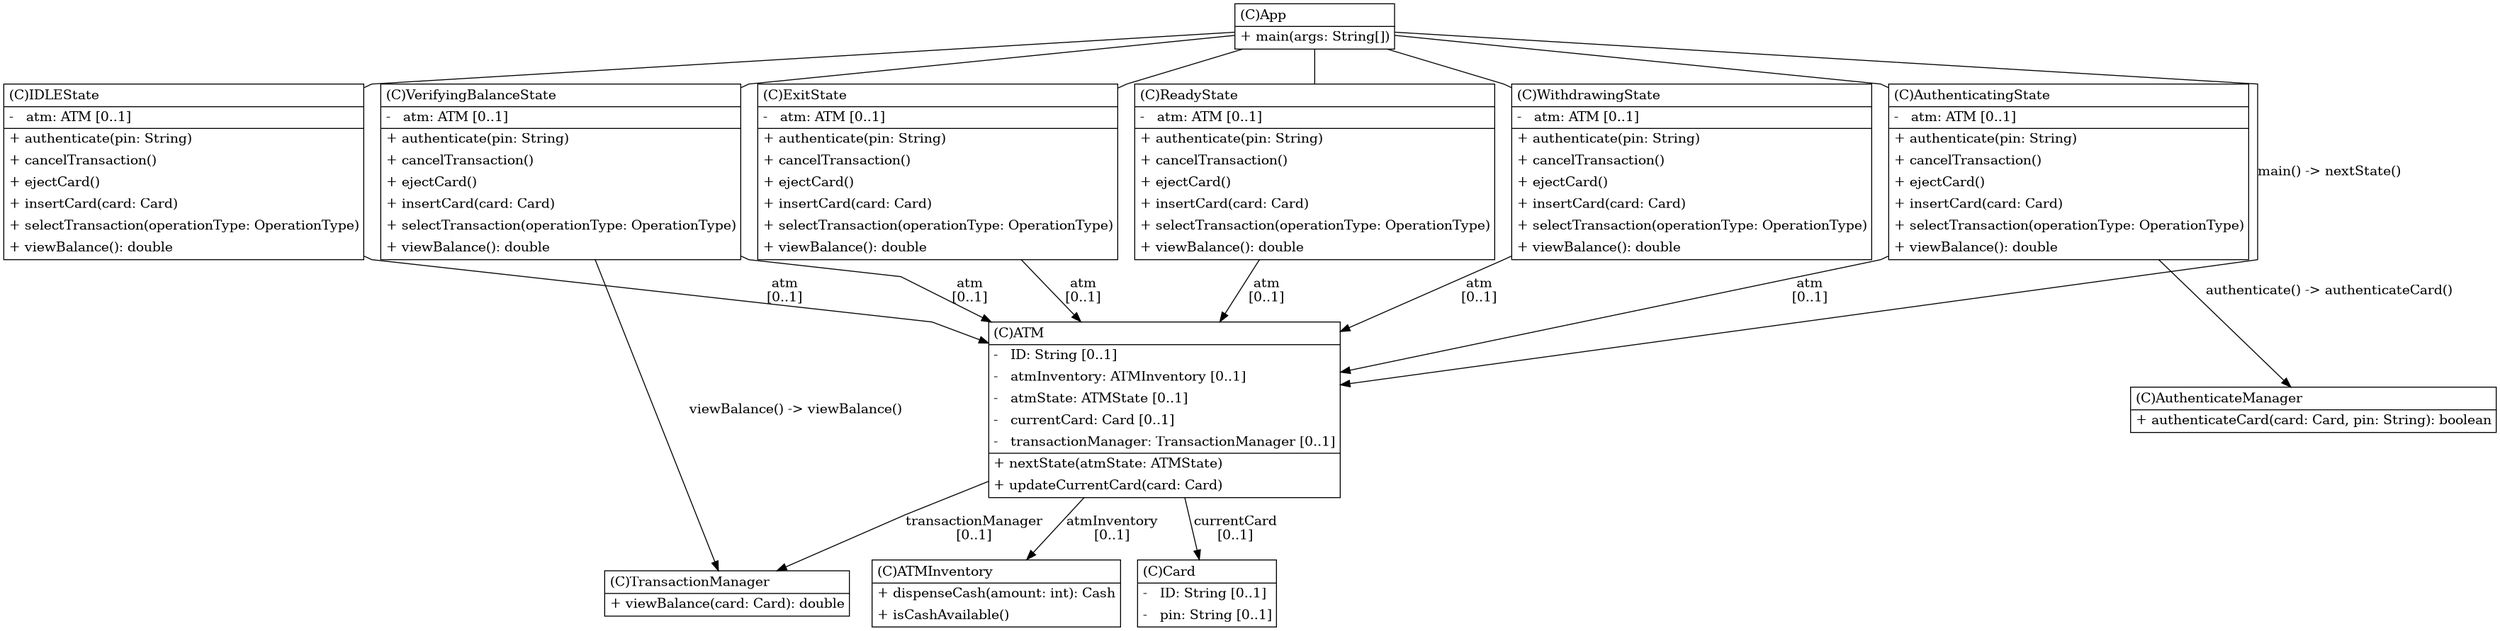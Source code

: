 @startuml

/' diagram meta data start
config=StructureConfiguration;
{
  "projectClassification": {
    "searchMode": "OpenProject", // OpenProject, AllProjects
    "includedProjects": "",
    "pathEndKeywords": "*.impl",
    "isClientPath": "",
    "isClientName": "",
    "isTestPath": "",
    "isTestName": "",
    "isMappingPath": "",
    "isMappingName": "",
    "isDataAccessPath": "",
    "isDataAccessName": "",
    "isDataStructurePath": "",
    "isDataStructureName": "",
    "isInterfaceStructuresPath": "",
    "isInterfaceStructuresName": "",
    "isEntryPointPath": "",
    "isEntryPointName": "",
    "treatFinalFieldsAsMandatory": false
  },
  "graphRestriction": {
    "classPackageExcludeFilter": "",
    "classPackageIncludeFilter": "",
    "classNameExcludeFilter": "",
    "classNameIncludeFilter": "",
    "methodNameExcludeFilter": "",
    "methodNameIncludeFilter": "",
    "removeByInheritance": "", // inheritance/annotation based filtering is done in a second step
    "removeByAnnotation": "",
    "removeByClassPackage": "", // cleanup the graph after inheritance/annotation based filtering is done
    "removeByClassName": "",
    "cutMappings": false,
    "cutEnum": false,
    "cutTests": true,
    "cutClient": true,
    "cutDataAccess": false,
    "cutInterfaceStructures": false,
    "cutDataStructures": false,
    "cutGetterAndSetter": true,
    "cutConstructors": true
  },
  "graphTraversal": {
    "forwardDepth": 3,
    "backwardDepth": 3,
    "classPackageExcludeFilter": "",
    "classPackageIncludeFilter": "",
    "classNameExcludeFilter": "",
    "classNameIncludeFilter": "",
    "methodNameExcludeFilter": "",
    "methodNameIncludeFilter": "",
    "hideMappings": false,
    "hideDataStructures": false,
    "hidePrivateMethods": false,
    "hideInterfaceCalls": true, // indirection: implementation -> interface (is hidden) -> implementation
    "onlyShowApplicationEntryPoints": false, // root node is included
    "useMethodCallsForStructureDiagram": "ForwardOnly" // ForwardOnly, BothDirections, No
  },
  "details": {
    "aggregation": "None", // ByClass, GroupByClass, None
    "showClassGenericTypes": true,
    "showMethods": true,
    "showMethodParameterNames": true,
    "showMethodParameterTypes": true,
    "showMethodReturnType": true,
    "showPackageLevels": 5,
    "showDetailedClassStructure": true
  },
  "rootClass": "com.lld.atm.App",
  "extensionCallbackMethod": "" // qualified.class.name#methodName - signature: public static String method(String)
}
diagram meta data end '/



digraph g {
    rankdir="TB"
    splines=polyline
    

'nodes 
ATM1525052707[
	label=<<TABLE BORDER="1" CELLBORDER="0" CELLPADDING="4" CELLSPACING="0">
<TR><TD ALIGN="LEFT" >(C)ATM</TD></TR>
<HR/>
<TR><TD ALIGN="LEFT" >-   ID: String [0..1]</TD></TR>
<TR><TD ALIGN="LEFT" >-   atmInventory: ATMInventory [0..1]</TD></TR>
<TR><TD ALIGN="LEFT" >-   atmState: ATMState [0..1]</TD></TR>
<TR><TD ALIGN="LEFT" >-   currentCard: Card [0..1]</TD></TR>
<TR><TD ALIGN="LEFT" >-   transactionManager: TransactionManager [0..1]</TD></TR>
<HR/>
<TR><TD ALIGN="LEFT" >+ nextState(atmState: ATMState)</TD></TR>
<TR><TD ALIGN="LEFT" >+ updateCurrentCard(card: Card)</TD></TR>
</TABLE>>
	style=filled
	margin=0
	shape=plaintext
	fillcolor="#FFFFFF"
];

ATMInventory1964549321[
	label=<<TABLE BORDER="1" CELLBORDER="0" CELLPADDING="4" CELLSPACING="0">
<TR><TD ALIGN="LEFT" >(C)ATMInventory</TD></TR>
<HR/>
<TR><TD ALIGN="LEFT" >+ dispenseCash(amount: int): Cash</TD></TR>
<TR><TD ALIGN="LEFT" >+ isCashAvailable()</TD></TR>
</TABLE>>
	style=filled
	margin=0
	shape=plaintext
	fillcolor="#FFFFFF"
];

App1525052707[
	label=<<TABLE BORDER="1" CELLBORDER="0" CELLPADDING="4" CELLSPACING="0">
<TR><TD ALIGN="LEFT" >(C)App</TD></TR>
<HR/>
<TR><TD ALIGN="LEFT" >+ main(args: String[])</TD></TR>
</TABLE>>
	style=filled
	margin=0
	shape=plaintext
	fillcolor="#FFFFFF"
];

AuthenticateManager1964549321[
	label=<<TABLE BORDER="1" CELLBORDER="0" CELLPADDING="4" CELLSPACING="0">
<TR><TD ALIGN="LEFT" >(C)AuthenticateManager</TD></TR>
<HR/>
<TR><TD ALIGN="LEFT" >+ authenticateCard(card: Card, pin: String): boolean</TD></TR>
</TABLE>>
	style=filled
	margin=0
	shape=plaintext
	fillcolor="#FFFFFF"
];

AuthenticatingState1724409506[
	label=<<TABLE BORDER="1" CELLBORDER="0" CELLPADDING="4" CELLSPACING="0">
<TR><TD ALIGN="LEFT" >(C)AuthenticatingState</TD></TR>
<HR/>
<TR><TD ALIGN="LEFT" >-   atm: ATM [0..1]</TD></TR>
<HR/>
<TR><TD ALIGN="LEFT" >+ authenticate(pin: String)</TD></TR>
<TR><TD ALIGN="LEFT" >+ cancelTransaction()</TD></TR>
<TR><TD ALIGN="LEFT" >+ ejectCard()</TD></TR>
<TR><TD ALIGN="LEFT" >+ insertCard(card: Card)</TD></TR>
<TR><TD ALIGN="LEFT" >+ selectTransaction(operationType: OperationType)</TD></TR>
<TR><TD ALIGN="LEFT" >+ viewBalance(): double</TD></TR>
</TABLE>>
	style=filled
	margin=0
	shape=plaintext
	fillcolor="#FFFFFF"
];

Card558626379[
	label=<<TABLE BORDER="1" CELLBORDER="0" CELLPADDING="4" CELLSPACING="0">
<TR><TD ALIGN="LEFT" >(C)Card</TD></TR>
<HR/>
<TR><TD ALIGN="LEFT" >-   ID: String [0..1]</TD></TR>
<TR><TD ALIGN="LEFT" >-   pin: String [0..1]</TD></TR>
</TABLE>>
	style=filled
	margin=0
	shape=plaintext
	fillcolor="#FFFFFF"
];

ExitState1724409506[
	label=<<TABLE BORDER="1" CELLBORDER="0" CELLPADDING="4" CELLSPACING="0">
<TR><TD ALIGN="LEFT" >(C)ExitState</TD></TR>
<HR/>
<TR><TD ALIGN="LEFT" >-   atm: ATM [0..1]</TD></TR>
<HR/>
<TR><TD ALIGN="LEFT" >+ authenticate(pin: String)</TD></TR>
<TR><TD ALIGN="LEFT" >+ cancelTransaction()</TD></TR>
<TR><TD ALIGN="LEFT" >+ ejectCard()</TD></TR>
<TR><TD ALIGN="LEFT" >+ insertCard(card: Card)</TD></TR>
<TR><TD ALIGN="LEFT" >+ selectTransaction(operationType: OperationType)</TD></TR>
<TR><TD ALIGN="LEFT" >+ viewBalance(): double</TD></TR>
</TABLE>>
	style=filled
	margin=0
	shape=plaintext
	fillcolor="#FFFFFF"
];

IDLEState1724409506[
	label=<<TABLE BORDER="1" CELLBORDER="0" CELLPADDING="4" CELLSPACING="0">
<TR><TD ALIGN="LEFT" >(C)IDLEState</TD></TR>
<HR/>
<TR><TD ALIGN="LEFT" >-   atm: ATM [0..1]</TD></TR>
<HR/>
<TR><TD ALIGN="LEFT" >+ authenticate(pin: String)</TD></TR>
<TR><TD ALIGN="LEFT" >+ cancelTransaction()</TD></TR>
<TR><TD ALIGN="LEFT" >+ ejectCard()</TD></TR>
<TR><TD ALIGN="LEFT" >+ insertCard(card: Card)</TD></TR>
<TR><TD ALIGN="LEFT" >+ selectTransaction(operationType: OperationType)</TD></TR>
<TR><TD ALIGN="LEFT" >+ viewBalance(): double</TD></TR>
</TABLE>>
	style=filled
	margin=0
	shape=plaintext
	fillcolor="#FFFFFF"
];

ReadyState1724409506[
	label=<<TABLE BORDER="1" CELLBORDER="0" CELLPADDING="4" CELLSPACING="0">
<TR><TD ALIGN="LEFT" >(C)ReadyState</TD></TR>
<HR/>
<TR><TD ALIGN="LEFT" >-   atm: ATM [0..1]</TD></TR>
<HR/>
<TR><TD ALIGN="LEFT" >+ authenticate(pin: String)</TD></TR>
<TR><TD ALIGN="LEFT" >+ cancelTransaction()</TD></TR>
<TR><TD ALIGN="LEFT" >+ ejectCard()</TD></TR>
<TR><TD ALIGN="LEFT" >+ insertCard(card: Card)</TD></TR>
<TR><TD ALIGN="LEFT" >+ selectTransaction(operationType: OperationType)</TD></TR>
<TR><TD ALIGN="LEFT" >+ viewBalance(): double</TD></TR>
</TABLE>>
	style=filled
	margin=0
	shape=plaintext
	fillcolor="#FFFFFF"
];

TransactionManager1964549321[
	label=<<TABLE BORDER="1" CELLBORDER="0" CELLPADDING="4" CELLSPACING="0">
<TR><TD ALIGN="LEFT" >(C)TransactionManager</TD></TR>
<HR/>
<TR><TD ALIGN="LEFT" >+ viewBalance(card: Card): double</TD></TR>
</TABLE>>
	style=filled
	margin=0
	shape=plaintext
	fillcolor="#FFFFFF"
];

VerifyingBalanceState1724409506[
	label=<<TABLE BORDER="1" CELLBORDER="0" CELLPADDING="4" CELLSPACING="0">
<TR><TD ALIGN="LEFT" >(C)VerifyingBalanceState</TD></TR>
<HR/>
<TR><TD ALIGN="LEFT" >-   atm: ATM [0..1]</TD></TR>
<HR/>
<TR><TD ALIGN="LEFT" >+ authenticate(pin: String)</TD></TR>
<TR><TD ALIGN="LEFT" >+ cancelTransaction()</TD></TR>
<TR><TD ALIGN="LEFT" >+ ejectCard()</TD></TR>
<TR><TD ALIGN="LEFT" >+ insertCard(card: Card)</TD></TR>
<TR><TD ALIGN="LEFT" >+ selectTransaction(operationType: OperationType)</TD></TR>
<TR><TD ALIGN="LEFT" >+ viewBalance(): double</TD></TR>
</TABLE>>
	style=filled
	margin=0
	shape=plaintext
	fillcolor="#FFFFFF"
];

WithdrawingState1724409506[
	label=<<TABLE BORDER="1" CELLBORDER="0" CELLPADDING="4" CELLSPACING="0">
<TR><TD ALIGN="LEFT" >(C)WithdrawingState</TD></TR>
<HR/>
<TR><TD ALIGN="LEFT" >-   atm: ATM [0..1]</TD></TR>
<HR/>
<TR><TD ALIGN="LEFT" >+ authenticate(pin: String)</TD></TR>
<TR><TD ALIGN="LEFT" >+ cancelTransaction()</TD></TR>
<TR><TD ALIGN="LEFT" >+ ejectCard()</TD></TR>
<TR><TD ALIGN="LEFT" >+ insertCard(card: Card)</TD></TR>
<TR><TD ALIGN="LEFT" >+ selectTransaction(operationType: OperationType)</TD></TR>
<TR><TD ALIGN="LEFT" >+ viewBalance(): double</TD></TR>
</TABLE>>
	style=filled
	margin=0
	shape=plaintext
	fillcolor="#FFFFFF"
];

'edges    
ATM1525052707 -> ATMInventory1964549321[label="atmInventory
[0..1]"];
ATM1525052707 -> Card558626379[label="currentCard
[0..1]"];
ATM1525052707 -> TransactionManager1964549321[label="transactionManager
[0..1]"];
App1525052707 -> ATM1525052707[label="main() -> nextState()"];
App1525052707 -> AuthenticatingState1724409506[arrowhead=none];
App1525052707 -> ExitState1724409506[arrowhead=none];
App1525052707 -> IDLEState1724409506[arrowhead=none];
App1525052707 -> ReadyState1724409506[arrowhead=none];
App1525052707 -> VerifyingBalanceState1724409506[arrowhead=none];
App1525052707 -> WithdrawingState1724409506[arrowhead=none];
AuthenticatingState1724409506 -> ATM1525052707[label="atm
[0..1]"];
AuthenticatingState1724409506 -> AuthenticateManager1964549321[label="authenticate() -> authenticateCard()"];
ExitState1724409506 -> ATM1525052707[label="atm
[0..1]"];
IDLEState1724409506 -> ATM1525052707[label="atm
[0..1]"];
ReadyState1724409506 -> ATM1525052707[label="atm
[0..1]"];
VerifyingBalanceState1724409506 -> ATM1525052707[label="atm
[0..1]"];
VerifyingBalanceState1724409506 -> TransactionManager1964549321[label="viewBalance() -> viewBalance()"];
WithdrawingState1724409506 -> ATM1525052707[label="atm
[0..1]"];
    
}
@enduml